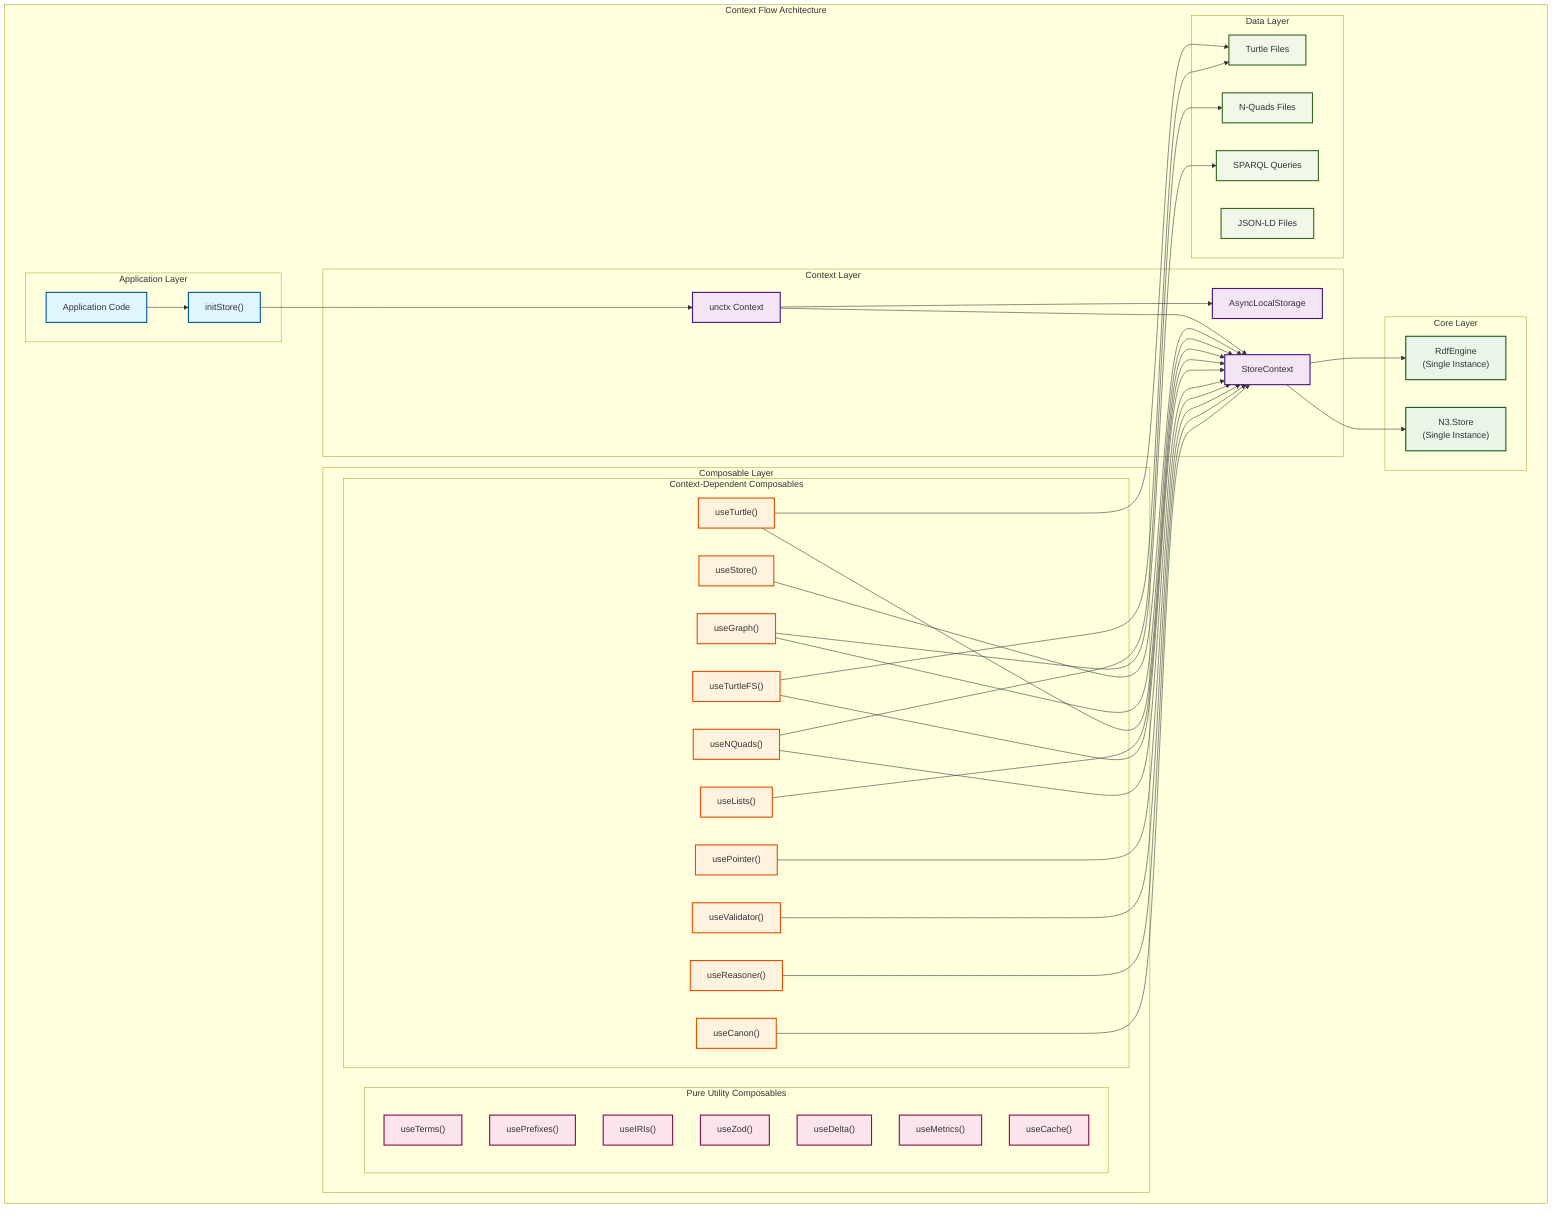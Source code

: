 graph TD
    subgraph "Context Flow Architecture"
        subgraph "Application Layer"
            App["Application Code"]
            InitStore["initStore()"]
        end
        
        subgraph "Context Layer"
            Context["unctx Context"]
            AsyncStorage["AsyncLocalStorage"]
            StoreCtx["StoreContext"]
        end
        
        subgraph "Core Layer"
            Engine["RdfEngine<br/>(Single Instance)"]
            Store["N3.Store<br/>(Single Instance)"]
        end
        
        subgraph "Composable Layer"
            subgraph "Context-Dependent Composables"
                StoreComp["useStore()"]
                GraphComp["useGraph()"]
                TurtleComp["useTurtle()"]
                ListsComp["useLists()"]
                TurtleFSComp["useTurtleFS()"]
                NQuadsComp["useNQuads()"]
                PointerComp["usePointer()"]
                ValidatorComp["useValidator()"]
                ReasonerComp["useReasoner()"]
                CanonComp["useCanon()"]
            end
            
            subgraph "Pure Utility Composables"
                TermsComp["useTerms()"]
                PrefixesComp["usePrefixes()"]
                IRIsComp["useIRIs()"]
                ZodComp["useZod()"]
                DeltaComp["useDelta()"]
                MetricsComp["useMetrics()"]
                CacheComp["useCache()"]
            end
        end
        
        subgraph "Data Layer"
            TurtleFiles["Turtle Files"]
            NQuadsFiles["N-Quads Files"]
            JsonLDFiles["JSON-LD Files"]
            SPARQLQueries["SPARQL Queries"]
        end
    end
    
    App --> InitStore
    InitStore --> Context
    Context --> AsyncStorage
    Context --> StoreCtx
    StoreCtx --> Engine
    StoreCtx --> Store
    
    StoreComp --> StoreCtx
    GraphComp --> StoreCtx
    TurtleComp --> StoreCtx
    ListsComp --> StoreCtx
    TurtleFSComp --> StoreCtx
    NQuadsComp --> StoreCtx
    PointerComp --> StoreCtx
    ValidatorComp --> StoreCtx
    ReasonerComp --> StoreCtx
    CanonComp --> StoreCtx
    
    TurtleComp --> TurtleFiles
    TurtleFSComp --> TurtleFiles
    NQuadsComp --> NQuadsFiles
    GraphComp --> SPARQLQueries
    
    classDef app fill:#e1f5fe,stroke:#01579b,stroke-width:2px
    classDef context fill:#f3e5f5,stroke:#4a148c,stroke-width:2px
    classDef core fill:#e8f5e8,stroke:#1b5e20,stroke-width:2px
    classDef composable fill:#fff3e0,stroke:#e65100,stroke-width:2px
    classDef utility fill:#fce4ec,stroke:#880e4f,stroke-width:2px
    classDef data fill:#f1f8e9,stroke:#33691e,stroke-width:2px
    
    class App,InitStore app
    class Context,AsyncStorage,StoreCtx context
    class Engine,Store core
    class StoreComp,GraphComp,TurtleComp,ListsComp,TurtleFSComp,NQuadsComp,PointerComp,ValidatorComp,ReasonerComp,CanonComp composable
    class TermsComp,PrefixesComp,IRIsComp,ZodComp,DeltaComp,MetricsComp,CacheComp utility
    class TurtleFiles,NQuadsFiles,JsonLDFiles,SPARQLQueries data